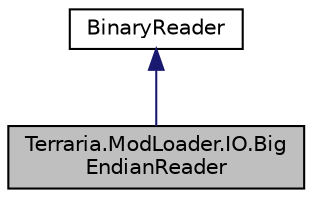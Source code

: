 digraph "Terraria.ModLoader.IO.BigEndianReader"
{
  edge [fontname="Helvetica",fontsize="10",labelfontname="Helvetica",labelfontsize="10"];
  node [fontname="Helvetica",fontsize="10",shape=record];
  Node2 [label="Terraria.ModLoader.IO.Big\lEndianReader",height=0.2,width=0.4,color="black", fillcolor="grey75", style="filled", fontcolor="black"];
  Node3 -> Node2 [dir="back",color="midnightblue",fontsize="10",style="solid",fontname="Helvetica"];
  Node3 [label="BinaryReader",height=0.2,width=0.4,color="black", fillcolor="white", style="filled",URL="$class_binary_reader.html"];
}
